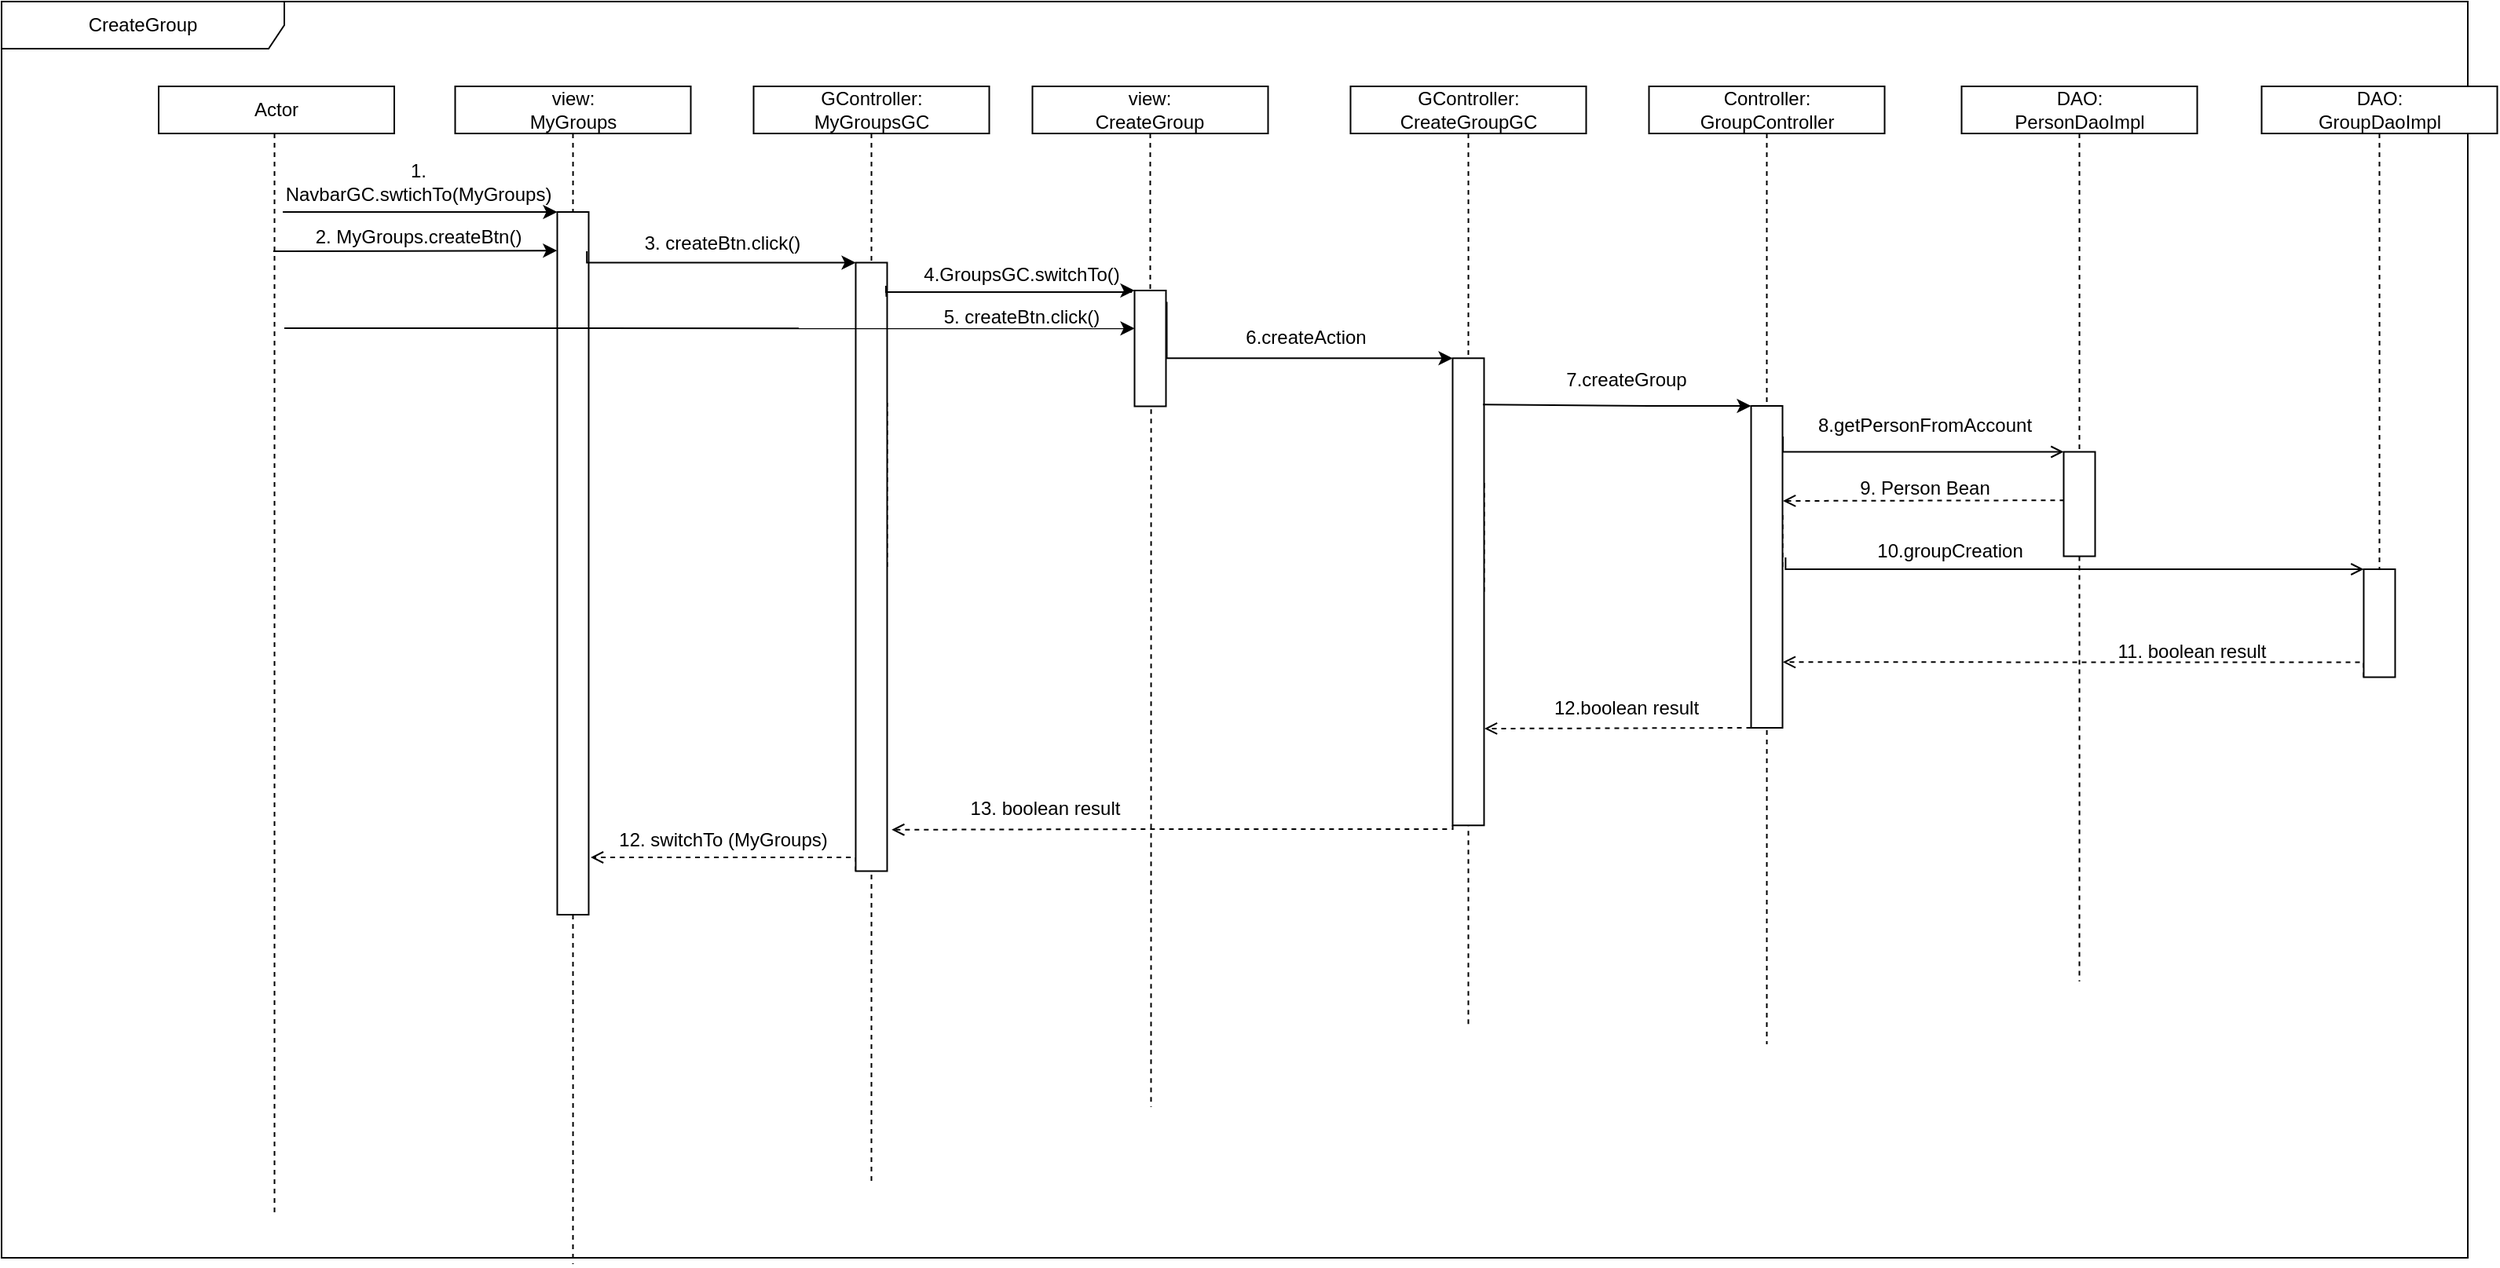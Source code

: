 <mxfile version="14.3.1" type="github">
  <diagram id="_Do_UXyJbupYQ12IYGH0" name="Page-1">
    <mxGraphModel dx="1635" dy="877" grid="1" gridSize="10" guides="1" tooltips="1" connect="1" arrows="1" fold="1" page="1" pageScale="1" pageWidth="1169" pageHeight="827" math="0" shadow="0">
      <root>
        <mxCell id="0" />
        <mxCell id="1" parent="0" />
        <mxCell id="1iD3n4Gj96Vj-MJezQNn-1" value="CreateGroup" style="shape=umlFrame;whiteSpace=wrap;html=1;width=180;height=30;" parent="1" vertex="1">
          <mxGeometry x="310" width="1570" height="800" as="geometry" />
        </mxCell>
        <mxCell id="6UAyy9SeAwGmSTZhob72-1" value="Actor" style="rounded=0;whiteSpace=wrap;html=1;" parent="1" vertex="1">
          <mxGeometry x="410" y="54" width="150" height="30" as="geometry" />
        </mxCell>
        <mxCell id="6UAyy9SeAwGmSTZhob72-10" style="edgeStyle=orthogonalEdgeStyle;rounded=0;orthogonalLoop=1;jettySize=auto;html=1;exitX=0;exitY=0.5;exitDx=0;exitDy=0;dashed=1;endArrow=none;endFill=0;" parent="1" source="6UAyy9SeAwGmSTZhob72-17" edge="1">
          <mxGeometry relative="1" as="geometry">
            <mxPoint x="673.75" y="804" as="targetPoint" />
            <Array as="points" />
          </mxGeometry>
        </mxCell>
        <mxCell id="6UAyy9SeAwGmSTZhob72-3" value="view:&lt;br&gt;MyGroups" style="rounded=0;whiteSpace=wrap;html=1;" parent="1" vertex="1">
          <mxGeometry x="598.75" y="54" width="150" height="30" as="geometry" />
        </mxCell>
        <mxCell id="6UAyy9SeAwGmSTZhob72-11" style="edgeStyle=orthogonalEdgeStyle;rounded=0;orthogonalLoop=1;jettySize=auto;html=1;exitX=0.5;exitY=1;exitDx=0;exitDy=0;dashed=1;endArrow=none;endFill=0;" parent="1" source="6UAyy9SeAwGmSTZhob72-24" edge="1">
          <mxGeometry relative="1" as="geometry">
            <mxPoint x="863.75" y="754" as="targetPoint" />
            <Array as="points">
              <mxPoint x="863.75" y="256" />
            </Array>
          </mxGeometry>
        </mxCell>
        <mxCell id="6UAyy9SeAwGmSTZhob72-4" value="GController:&lt;br&gt;MyGroupsGC" style="rounded=0;whiteSpace=wrap;html=1;" parent="1" vertex="1">
          <mxGeometry x="788.75" y="54" width="150" height="30" as="geometry" />
        </mxCell>
        <mxCell id="6UAyy9SeAwGmSTZhob72-12" style="edgeStyle=orthogonalEdgeStyle;rounded=0;orthogonalLoop=1;jettySize=auto;html=1;exitX=0.5;exitY=1;exitDx=0;exitDy=0;dashed=1;endArrow=none;endFill=0;" parent="1" source="6UAyy9SeAwGmSTZhob72-38" edge="1">
          <mxGeometry relative="1" as="geometry">
            <mxPoint x="1433.75" y="664" as="targetPoint" />
            <Array as="points">
              <mxPoint x="1433.75" y="327" />
            </Array>
          </mxGeometry>
        </mxCell>
        <mxCell id="6UAyy9SeAwGmSTZhob72-5" value="Controller:&lt;br&gt;GroupController" style="rounded=0;whiteSpace=wrap;html=1;" parent="1" vertex="1">
          <mxGeometry x="1358.75" y="54" width="150" height="30" as="geometry" />
        </mxCell>
        <mxCell id="6UAyy9SeAwGmSTZhob72-6" value="DAO:&lt;br&gt;GroupDaoImpl&lt;span style=&quot;color: rgba(0 , 0 , 0 , 0) ; font-family: monospace ; font-size: 0px&quot;&gt;%3CmxGraphModel%3E%3Croot%3E%3CmxCell%20id%3D%220%22%2F%3E%3CmxCell%20id%3D%221%22%20parent%3D%220%22%2F%3E%3CmxCell%20id%3D%222%22%20value%3D%22Controller%3A%26lt%3Bbr%26gt%3BGroupController%22%20style%3D%22rounded%3D0%3BwhiteSpace%3Dwrap%3Bhtml%3D1%3B%22%20vertex%3D%221%22%20parent%3D%221%22%3E%3CmxGeometry%20x%3D%22585%22%20y%3D%2230%22%20width%3D%22150%22%20height%3D%2230%22%20as%3D%22geometry%22%2F%3E%3C%2FmxCell%3E%3C%2Froot%3E%3C%2FmxGraphModel%3E&lt;/span&gt;" style="rounded=0;whiteSpace=wrap;html=1;" parent="1" vertex="1">
          <mxGeometry x="1748.75" y="54" width="150" height="30" as="geometry" />
        </mxCell>
        <mxCell id="6UAyy9SeAwGmSTZhob72-7" value="DAO: &lt;br&gt;PersonDaoImpl" style="rounded=0;whiteSpace=wrap;html=1;" parent="1" vertex="1">
          <mxGeometry x="1557.75" y="54" width="150" height="30" as="geometry" />
        </mxCell>
        <mxCell id="6UAyy9SeAwGmSTZhob72-16" style="edgeStyle=orthogonalEdgeStyle;rounded=0;orthogonalLoop=1;jettySize=auto;html=1;exitX=0.5;exitY=1;exitDx=0;exitDy=0;dashed=1;endArrow=none;endFill=0;" parent="1" edge="1">
          <mxGeometry relative="1" as="geometry">
            <mxPoint x="483.75" y="774" as="targetPoint" />
            <mxPoint x="483.75" y="84" as="sourcePoint" />
          </mxGeometry>
        </mxCell>
        <mxCell id="6UAyy9SeAwGmSTZhob72-19" style="edgeStyle=orthogonalEdgeStyle;rounded=0;orthogonalLoop=1;jettySize=auto;html=1;exitX=1;exitY=0;exitDx=0;exitDy=0;endArrow=none;endFill=0;startArrow=classic;startFill=1;" parent="1" source="6UAyy9SeAwGmSTZhob72-17" edge="1">
          <mxGeometry relative="1" as="geometry">
            <mxPoint x="489" y="134" as="targetPoint" />
            <Array as="points">
              <mxPoint x="489" y="134" />
            </Array>
          </mxGeometry>
        </mxCell>
        <mxCell id="6UAyy9SeAwGmSTZhob72-17" value="" style="rounded=0;whiteSpace=wrap;html=1;rotation=-90;" parent="1" vertex="1">
          <mxGeometry x="450" y="347.75" width="447.5" height="20" as="geometry" />
        </mxCell>
        <mxCell id="6UAyy9SeAwGmSTZhob72-18" style="edgeStyle=orthogonalEdgeStyle;rounded=0;orthogonalLoop=1;jettySize=auto;html=1;exitX=0.5;exitY=1;exitDx=0;exitDy=0;dashed=1;endArrow=none;endFill=0;" parent="1" source="6UAyy9SeAwGmSTZhob72-3" target="6UAyy9SeAwGmSTZhob72-17" edge="1">
          <mxGeometry relative="1" as="geometry">
            <mxPoint x="673.75" y="1094" as="targetPoint" />
            <mxPoint x="673.75" y="84.0" as="sourcePoint" />
          </mxGeometry>
        </mxCell>
        <mxCell id="6UAyy9SeAwGmSTZhob72-20" value="1. &lt;br&gt;NavbarGC.swtichTo(MyGroups)" style="text;html=1;align=center;verticalAlign=middle;resizable=0;points=[];autosize=1;" parent="1" vertex="1">
          <mxGeometry x="485" y="100" width="180" height="30" as="geometry" />
        </mxCell>
        <mxCell id="6UAyy9SeAwGmSTZhob72-22" value="2. MyGroups.createBtn()" style="text;html=1;align=center;verticalAlign=middle;resizable=0;points=[];autosize=1;" parent="1" vertex="1">
          <mxGeometry x="500" y="140" width="150" height="20" as="geometry" />
        </mxCell>
        <mxCell id="6UAyy9SeAwGmSTZhob72-65" style="edgeStyle=orthogonalEdgeStyle;rounded=0;orthogonalLoop=1;jettySize=auto;html=1;exitX=0;exitY=0;exitDx=0;exitDy=0;dashed=1;startArrow=none;startFill=0;endArrow=open;endFill=0;" parent="1" source="6UAyy9SeAwGmSTZhob72-24" edge="1">
          <mxGeometry relative="1" as="geometry">
            <Array as="points">
              <mxPoint x="854" y="545" />
              <mxPoint x="685" y="545" />
            </Array>
            <mxPoint x="685" y="545" as="targetPoint" />
          </mxGeometry>
        </mxCell>
        <mxCell id="gQY1tCQPlTklFXYqSW4E-2" style="edgeStyle=orthogonalEdgeStyle;rounded=0;orthogonalLoop=1;jettySize=auto;html=1;exitX=1;exitY=0;exitDx=0;exitDy=0;entryX=0.944;entryY=0.942;entryDx=0;entryDy=0;entryPerimeter=0;endArrow=none;endFill=0;startArrow=classic;startFill=1;" edge="1" parent="1" source="6UAyy9SeAwGmSTZhob72-24" target="6UAyy9SeAwGmSTZhob72-17">
          <mxGeometry relative="1" as="geometry">
            <Array as="points">
              <mxPoint x="683" y="166" />
            </Array>
          </mxGeometry>
        </mxCell>
        <mxCell id="6UAyy9SeAwGmSTZhob72-24" value="" style="rounded=0;whiteSpace=wrap;html=1;rotation=-90;" parent="1" vertex="1">
          <mxGeometry x="670" y="350" width="387.5" height="20" as="geometry" />
        </mxCell>
        <mxCell id="6UAyy9SeAwGmSTZhob72-25" style="edgeStyle=orthogonalEdgeStyle;rounded=0;orthogonalLoop=1;jettySize=auto;html=1;exitX=0.5;exitY=1;exitDx=0;exitDy=0;dashed=1;endArrow=none;endFill=0;" parent="1" source="6UAyy9SeAwGmSTZhob72-4" target="6UAyy9SeAwGmSTZhob72-24" edge="1">
          <mxGeometry relative="1" as="geometry">
            <mxPoint x="863.75" y="1094" as="targetPoint" />
            <mxPoint x="863.75" y="84" as="sourcePoint" />
          </mxGeometry>
        </mxCell>
        <mxCell id="6UAyy9SeAwGmSTZhob72-28" style="edgeStyle=orthogonalEdgeStyle;rounded=0;orthogonalLoop=1;jettySize=auto;html=1;exitX=0.5;exitY=1;exitDx=0;exitDy=0;startArrow=none;startFill=0;endArrow=none;endFill=0;dashed=1;" parent="1" source="6UAyy9SeAwGmSTZhob72-30" edge="1">
          <mxGeometry relative="1" as="geometry">
            <mxPoint x="1041.75" y="704" as="targetPoint" />
            <Array as="points">
              <mxPoint x="1041.75" y="197" />
            </Array>
          </mxGeometry>
        </mxCell>
        <mxCell id="6UAyy9SeAwGmSTZhob72-26" value="view:&lt;br&gt;CreateGroup" style="rounded=0;whiteSpace=wrap;html=1;" parent="1" vertex="1">
          <mxGeometry x="966.25" y="54" width="150" height="30" as="geometry" />
        </mxCell>
        <mxCell id="6UAyy9SeAwGmSTZhob72-29" style="edgeStyle=orthogonalEdgeStyle;rounded=0;orthogonalLoop=1;jettySize=auto;html=1;exitX=0.5;exitY=1;exitDx=0;exitDy=0;dashed=1;startArrow=none;startFill=0;endArrow=none;endFill=0;" parent="1" source="6UAyy9SeAwGmSTZhob72-34" edge="1">
          <mxGeometry relative="1" as="geometry">
            <mxPoint x="1243.75" y="654" as="targetPoint" />
            <Array as="points">
              <mxPoint x="1243.75" y="307" />
            </Array>
          </mxGeometry>
        </mxCell>
        <mxCell id="6UAyy9SeAwGmSTZhob72-27" value="GController:&lt;br&gt;CreateGroupGC" style="rounded=0;whiteSpace=wrap;html=1;" parent="1" vertex="1">
          <mxGeometry x="1168.75" y="54" width="150" height="30" as="geometry" />
        </mxCell>
        <mxCell id="6UAyy9SeAwGmSTZhob72-32" style="edgeStyle=orthogonalEdgeStyle;rounded=0;orthogonalLoop=1;jettySize=auto;html=1;exitX=1;exitY=0;exitDx=0;exitDy=0;entryX=0.944;entryY=0.976;entryDx=0;entryDy=0;entryPerimeter=0;startArrow=classic;startFill=1;endArrow=none;endFill=0;" parent="1" source="6UAyy9SeAwGmSTZhob72-30" target="6UAyy9SeAwGmSTZhob72-24" edge="1">
          <mxGeometry relative="1" as="geometry">
            <Array as="points">
              <mxPoint x="1029" y="184" />
              <mxPoint x="1029" y="185" />
              <mxPoint x="873" y="185" />
              <mxPoint x="873" y="181" />
            </Array>
          </mxGeometry>
        </mxCell>
        <mxCell id="6UAyy9SeAwGmSTZhob72-30" value="" style="rounded=0;whiteSpace=wrap;html=1;rotation=-90;" parent="1" vertex="1">
          <mxGeometry x="1004.38" y="210.88" width="73.75" height="20" as="geometry" />
        </mxCell>
        <mxCell id="6UAyy9SeAwGmSTZhob72-31" style="edgeStyle=orthogonalEdgeStyle;rounded=0;orthogonalLoop=1;jettySize=auto;html=1;exitX=0.5;exitY=1;exitDx=0;exitDy=0;startArrow=none;startFill=0;endArrow=none;endFill=0;dashed=1;" parent="1" source="6UAyy9SeAwGmSTZhob72-26" target="6UAyy9SeAwGmSTZhob72-30" edge="1">
          <mxGeometry relative="1" as="geometry">
            <mxPoint x="1041.417" y="1154" as="targetPoint" />
            <mxPoint x="1041.25" y="84" as="sourcePoint" />
          </mxGeometry>
        </mxCell>
        <mxCell id="6UAyy9SeAwGmSTZhob72-33" value="4.GroupsGC.switchTo()" style="text;html=1;align=center;verticalAlign=middle;resizable=0;points=[];autosize=1;" parent="1" vertex="1">
          <mxGeometry x="888.75" y="164" width="140" height="20" as="geometry" />
        </mxCell>
        <mxCell id="6UAyy9SeAwGmSTZhob72-36" style="edgeStyle=orthogonalEdgeStyle;rounded=0;orthogonalLoop=1;jettySize=auto;html=1;exitX=1;exitY=0;exitDx=0;exitDy=0;startArrow=classic;startFill=1;endArrow=none;endFill=0;entryX=0.902;entryY=1.025;entryDx=0;entryDy=0;entryPerimeter=0;" parent="1" source="6UAyy9SeAwGmSTZhob72-34" target="6UAyy9SeAwGmSTZhob72-30" edge="1">
          <mxGeometry relative="1" as="geometry">
            <mxPoint x="1051.75" y="214" as="targetPoint" />
            <Array as="points">
              <mxPoint x="1052" y="227" />
            </Array>
          </mxGeometry>
        </mxCell>
        <mxCell id="gQY1tCQPlTklFXYqSW4E-6" style="edgeStyle=orthogonalEdgeStyle;rounded=0;orthogonalLoop=1;jettySize=auto;html=1;exitX=0;exitY=0;exitDx=0;exitDy=0;entryX=0.068;entryY=1.144;entryDx=0;entryDy=0;entryPerimeter=0;startArrow=none;startFill=0;endArrow=open;endFill=0;dashed=1;" edge="1" parent="1" source="6UAyy9SeAwGmSTZhob72-34" target="6UAyy9SeAwGmSTZhob72-24">
          <mxGeometry relative="1" as="geometry">
            <Array as="points">
              <mxPoint x="1234" y="527" />
              <mxPoint x="1054" y="527" />
            </Array>
          </mxGeometry>
        </mxCell>
        <mxCell id="6UAyy9SeAwGmSTZhob72-34" value="" style="rounded=0;whiteSpace=wrap;html=1;rotation=-90;" parent="1" vertex="1">
          <mxGeometry x="1095" y="365.88" width="297.5" height="20" as="geometry" />
        </mxCell>
        <mxCell id="6UAyy9SeAwGmSTZhob72-35" style="edgeStyle=orthogonalEdgeStyle;rounded=0;orthogonalLoop=1;jettySize=auto;html=1;exitX=0.5;exitY=1;exitDx=0;exitDy=0;dashed=1;startArrow=none;startFill=0;endArrow=none;endFill=0;" parent="1" source="6UAyy9SeAwGmSTZhob72-27" target="6UAyy9SeAwGmSTZhob72-34" edge="1">
          <mxGeometry relative="1" as="geometry">
            <mxPoint x="1243.917" y="1144" as="targetPoint" />
            <mxPoint x="1243.75" y="84" as="sourcePoint" />
          </mxGeometry>
        </mxCell>
        <mxCell id="6UAyy9SeAwGmSTZhob72-37" value="6.createAction" style="text;html=1;align=center;verticalAlign=middle;resizable=0;points=[];autosize=1;" parent="1" vertex="1">
          <mxGeometry x="1095" y="204" width="90" height="20" as="geometry" />
        </mxCell>
        <mxCell id="6UAyy9SeAwGmSTZhob72-40" style="edgeStyle=orthogonalEdgeStyle;rounded=0;orthogonalLoop=1;jettySize=auto;html=1;exitX=1;exitY=0;exitDx=0;exitDy=0;entryX=0.901;entryY=0.967;entryDx=0;entryDy=0;entryPerimeter=0;startArrow=classic;startFill=1;endArrow=none;endFill=0;" parent="1" source="6UAyy9SeAwGmSTZhob72-38" target="6UAyy9SeAwGmSTZhob72-34" edge="1">
          <mxGeometry relative="1" as="geometry">
            <Array as="points">
              <mxPoint x="1359" y="257" />
            </Array>
          </mxGeometry>
        </mxCell>
        <mxCell id="6UAyy9SeAwGmSTZhob72-54" style="edgeStyle=orthogonalEdgeStyle;rounded=0;orthogonalLoop=1;jettySize=auto;html=1;entryX=0.536;entryY=0.03;entryDx=0;entryDy=0;entryPerimeter=0;startArrow=open;startFill=0;endArrow=none;endFill=0;dashed=1;" parent="1" target="6UAyy9SeAwGmSTZhob72-47" edge="1">
          <mxGeometry relative="1" as="geometry">
            <mxPoint x="1444" y="318" as="sourcePoint" />
            <Array as="points">
              <mxPoint x="1444" y="318" />
              <mxPoint x="1533" y="318" />
            </Array>
          </mxGeometry>
        </mxCell>
        <mxCell id="6UAyy9SeAwGmSTZhob72-61" style="edgeStyle=orthogonalEdgeStyle;rounded=0;orthogonalLoop=1;jettySize=auto;html=1;exitX=0;exitY=0;exitDx=0;exitDy=0;dashed=1;startArrow=none;startFill=0;endArrow=open;endFill=0;" parent="1" source="6UAyy9SeAwGmSTZhob72-38" edge="1">
          <mxGeometry relative="1" as="geometry">
            <Array as="points">
              <mxPoint x="1254" y="463" />
            </Array>
            <mxPoint x="1254" y="463" as="targetPoint" />
          </mxGeometry>
        </mxCell>
        <mxCell id="6UAyy9SeAwGmSTZhob72-38" value="" style="rounded=0;whiteSpace=wrap;html=1;rotation=-90;" parent="1" vertex="1">
          <mxGeometry x="1331.25" y="350" width="205" height="20" as="geometry" />
        </mxCell>
        <mxCell id="6UAyy9SeAwGmSTZhob72-39" style="edgeStyle=orthogonalEdgeStyle;rounded=0;orthogonalLoop=1;jettySize=auto;html=1;exitX=0.5;exitY=1;exitDx=0;exitDy=0;dashed=1;endArrow=none;endFill=0;" parent="1" source="6UAyy9SeAwGmSTZhob72-5" target="6UAyy9SeAwGmSTZhob72-38" edge="1">
          <mxGeometry relative="1" as="geometry">
            <mxPoint x="1433.75" y="1144" as="targetPoint" />
            <mxPoint x="1433.75" y="84" as="sourcePoint" />
          </mxGeometry>
        </mxCell>
        <mxCell id="6UAyy9SeAwGmSTZhob72-41" value="7.createGroup" style="text;html=1;align=center;verticalAlign=middle;resizable=0;points=[];autosize=1;" parent="1" vertex="1">
          <mxGeometry x="1298.75" y="230.88" width="90" height="20" as="geometry" />
        </mxCell>
        <mxCell id="6UAyy9SeAwGmSTZhob72-57" style="edgeStyle=orthogonalEdgeStyle;rounded=0;orthogonalLoop=1;jettySize=auto;html=1;exitX=1;exitY=0;exitDx=0;exitDy=0;entryX=0.529;entryY=1.097;entryDx=0;entryDy=0;entryPerimeter=0;startArrow=open;startFill=0;endArrow=none;endFill=0;" parent="1" source="6UAyy9SeAwGmSTZhob72-42" target="6UAyy9SeAwGmSTZhob72-38" edge="1">
          <mxGeometry relative="1" as="geometry">
            <Array as="points">
              <mxPoint x="1446" y="361" />
            </Array>
          </mxGeometry>
        </mxCell>
        <mxCell id="6UAyy9SeAwGmSTZhob72-59" style="edgeStyle=orthogonalEdgeStyle;rounded=0;orthogonalLoop=1;jettySize=auto;html=1;exitX=0;exitY=0;exitDx=0;exitDy=0;entryX=0.204;entryY=1.008;entryDx=0;entryDy=0;entryPerimeter=0;dashed=1;startArrow=none;startFill=0;endArrow=open;endFill=0;" parent="1" source="6UAyy9SeAwGmSTZhob72-42" target="6UAyy9SeAwGmSTZhob72-38" edge="1">
          <mxGeometry relative="1" as="geometry">
            <Array as="points">
              <mxPoint x="1814" y="421" />
            </Array>
          </mxGeometry>
        </mxCell>
        <mxCell id="6UAyy9SeAwGmSTZhob72-42" value="" style="rounded=0;whiteSpace=wrap;html=1;rotation=-90;" parent="1" vertex="1">
          <mxGeometry x="1789.37" y="385.88" width="68.75" height="20" as="geometry" />
        </mxCell>
        <mxCell id="6UAyy9SeAwGmSTZhob72-43" style="edgeStyle=orthogonalEdgeStyle;rounded=0;orthogonalLoop=1;jettySize=auto;html=1;exitX=0.5;exitY=1;exitDx=0;exitDy=0;dashed=1;endArrow=none;endFill=0;" parent="1" source="6UAyy9SeAwGmSTZhob72-6" target="6UAyy9SeAwGmSTZhob72-42" edge="1">
          <mxGeometry relative="1" as="geometry">
            <mxPoint x="1921.25" y="1099" as="targetPoint" />
            <mxPoint x="1921.25" y="109" as="sourcePoint" />
          </mxGeometry>
        </mxCell>
        <mxCell id="6UAyy9SeAwGmSTZhob72-67" style="edgeStyle=orthogonalEdgeStyle;rounded=0;orthogonalLoop=1;jettySize=auto;html=1;exitX=0;exitY=0.5;exitDx=0;exitDy=0;dashed=1;startArrow=none;startFill=0;endArrow=none;endFill=0;" parent="1" source="6UAyy9SeAwGmSTZhob72-47" edge="1">
          <mxGeometry relative="1" as="geometry">
            <mxPoint x="1632.75" y="624" as="targetPoint" />
          </mxGeometry>
        </mxCell>
        <mxCell id="6UAyy9SeAwGmSTZhob72-47" value="" style="rounded=0;whiteSpace=wrap;html=1;rotation=-90;" parent="1" vertex="1">
          <mxGeometry x="1599.5" y="310" width="66.5" height="20" as="geometry" />
        </mxCell>
        <mxCell id="6UAyy9SeAwGmSTZhob72-48" style="edgeStyle=orthogonalEdgeStyle;rounded=0;orthogonalLoop=1;jettySize=auto;html=1;exitX=0.5;exitY=1;exitDx=0;exitDy=0;dashed=1;endArrow=none;endFill=0;" parent="1" source="6UAyy9SeAwGmSTZhob72-7" target="6UAyy9SeAwGmSTZhob72-47" edge="1">
          <mxGeometry relative="1" as="geometry">
            <mxPoint x="1803.75" y="1024" as="targetPoint" />
            <mxPoint x="1632.75" y="84" as="sourcePoint" />
            <Array as="points" />
          </mxGeometry>
        </mxCell>
        <mxCell id="6UAyy9SeAwGmSTZhob72-50" value="8.getPersonFromAccount" style="text;html=1;align=center;verticalAlign=middle;resizable=0;points=[];autosize=1;" parent="1" vertex="1">
          <mxGeometry x="1458.75" y="260" width="150" height="20" as="geometry" />
        </mxCell>
        <mxCell id="6UAyy9SeAwGmSTZhob72-51" style="edgeStyle=orthogonalEdgeStyle;rounded=0;orthogonalLoop=1;jettySize=auto;html=1;exitX=1;exitY=0;exitDx=0;exitDy=0;startArrow=open;startFill=0;endArrow=none;endFill=0;entryX=0.905;entryY=1.013;entryDx=0;entryDy=0;entryPerimeter=0;" parent="1" source="6UAyy9SeAwGmSTZhob72-47" target="6UAyy9SeAwGmSTZhob72-38" edge="1">
          <mxGeometry relative="1" as="geometry">
            <mxPoint x="1622.75" y="244" as="sourcePoint" />
            <mxPoint x="1444.01" y="243.475" as="targetPoint" />
            <Array as="points">
              <mxPoint x="1444" y="287" />
            </Array>
          </mxGeometry>
        </mxCell>
        <mxCell id="6UAyy9SeAwGmSTZhob72-53" value="9. Person Bean" style="text;html=1;align=center;verticalAlign=middle;resizable=0;points=[];autosize=1;" parent="1" vertex="1">
          <mxGeometry x="1483.75" y="300" width="100" height="20" as="geometry" />
        </mxCell>
        <mxCell id="6UAyy9SeAwGmSTZhob72-58" value="10.groupCreation" style="text;html=1;align=center;verticalAlign=middle;resizable=0;points=[];autosize=1;" parent="1" vertex="1">
          <mxGeometry x="1494.5" y="340" width="110" height="20" as="geometry" />
        </mxCell>
        <mxCell id="6UAyy9SeAwGmSTZhob72-60" value="11. boolean result" style="text;html=1;align=center;verticalAlign=middle;resizable=0;points=[];autosize=1;" parent="1" vertex="1">
          <mxGeometry x="1649" y="404" width="110" height="20" as="geometry" />
        </mxCell>
        <mxCell id="6UAyy9SeAwGmSTZhob72-62" value="12.boolean result" style="text;html=1;align=center;verticalAlign=middle;resizable=0;points=[];autosize=1;" parent="1" vertex="1">
          <mxGeometry x="1288.75" y="440" width="110" height="20" as="geometry" />
        </mxCell>
        <mxCell id="6UAyy9SeAwGmSTZhob72-64" value="13. boolean result" style="text;html=1;align=center;verticalAlign=middle;resizable=0;points=[];autosize=1;" parent="1" vertex="1">
          <mxGeometry x="918.75" y="504" width="110" height="20" as="geometry" />
        </mxCell>
        <mxCell id="6UAyy9SeAwGmSTZhob72-66" value="12. switchTo (MyGroups)" style="text;html=1;align=center;verticalAlign=middle;resizable=0;points=[];autosize=1;" parent="1" vertex="1">
          <mxGeometry x="693.75" y="524" width="150" height="20" as="geometry" />
        </mxCell>
        <mxCell id="gQY1tCQPlTklFXYqSW4E-1" value="" style="endArrow=classic;html=1;entryX=0.945;entryY=-0.004;entryDx=0;entryDy=0;entryPerimeter=0;" edge="1" parent="1" target="6UAyy9SeAwGmSTZhob72-17">
          <mxGeometry width="50" height="50" relative="1" as="geometry">
            <mxPoint x="490" y="159" as="sourcePoint" />
            <mxPoint x="660" y="164" as="targetPoint" />
            <Array as="points">
              <mxPoint x="480" y="159" />
            </Array>
          </mxGeometry>
        </mxCell>
        <mxCell id="gQY1tCQPlTklFXYqSW4E-3" value="3. createBtn.click()" style="text;html=1;strokeColor=none;fillColor=none;align=center;verticalAlign=middle;whiteSpace=wrap;rounded=0;" vertex="1" parent="1">
          <mxGeometry x="708.75" y="144" width="120" height="20" as="geometry" />
        </mxCell>
        <mxCell id="gQY1tCQPlTklFXYqSW4E-4" value="" style="endArrow=classic;html=1;entryX=0.673;entryY=0.001;entryDx=0;entryDy=0;entryPerimeter=0;" edge="1" parent="1" target="6UAyy9SeAwGmSTZhob72-30">
          <mxGeometry width="50" height="50" relative="1" as="geometry">
            <mxPoint x="490" y="208" as="sourcePoint" />
            <mxPoint x="665.0" y="223.995" as="targetPoint" />
            <Array as="points" />
          </mxGeometry>
        </mxCell>
        <mxCell id="gQY1tCQPlTklFXYqSW4E-9" value="5. createBtn.click()" style="text;html=1;align=center;verticalAlign=middle;resizable=0;points=[];autosize=1;" vertex="1" parent="1">
          <mxGeometry x="903.75" y="190.88" width="110" height="20" as="geometry" />
        </mxCell>
      </root>
    </mxGraphModel>
  </diagram>
</mxfile>
